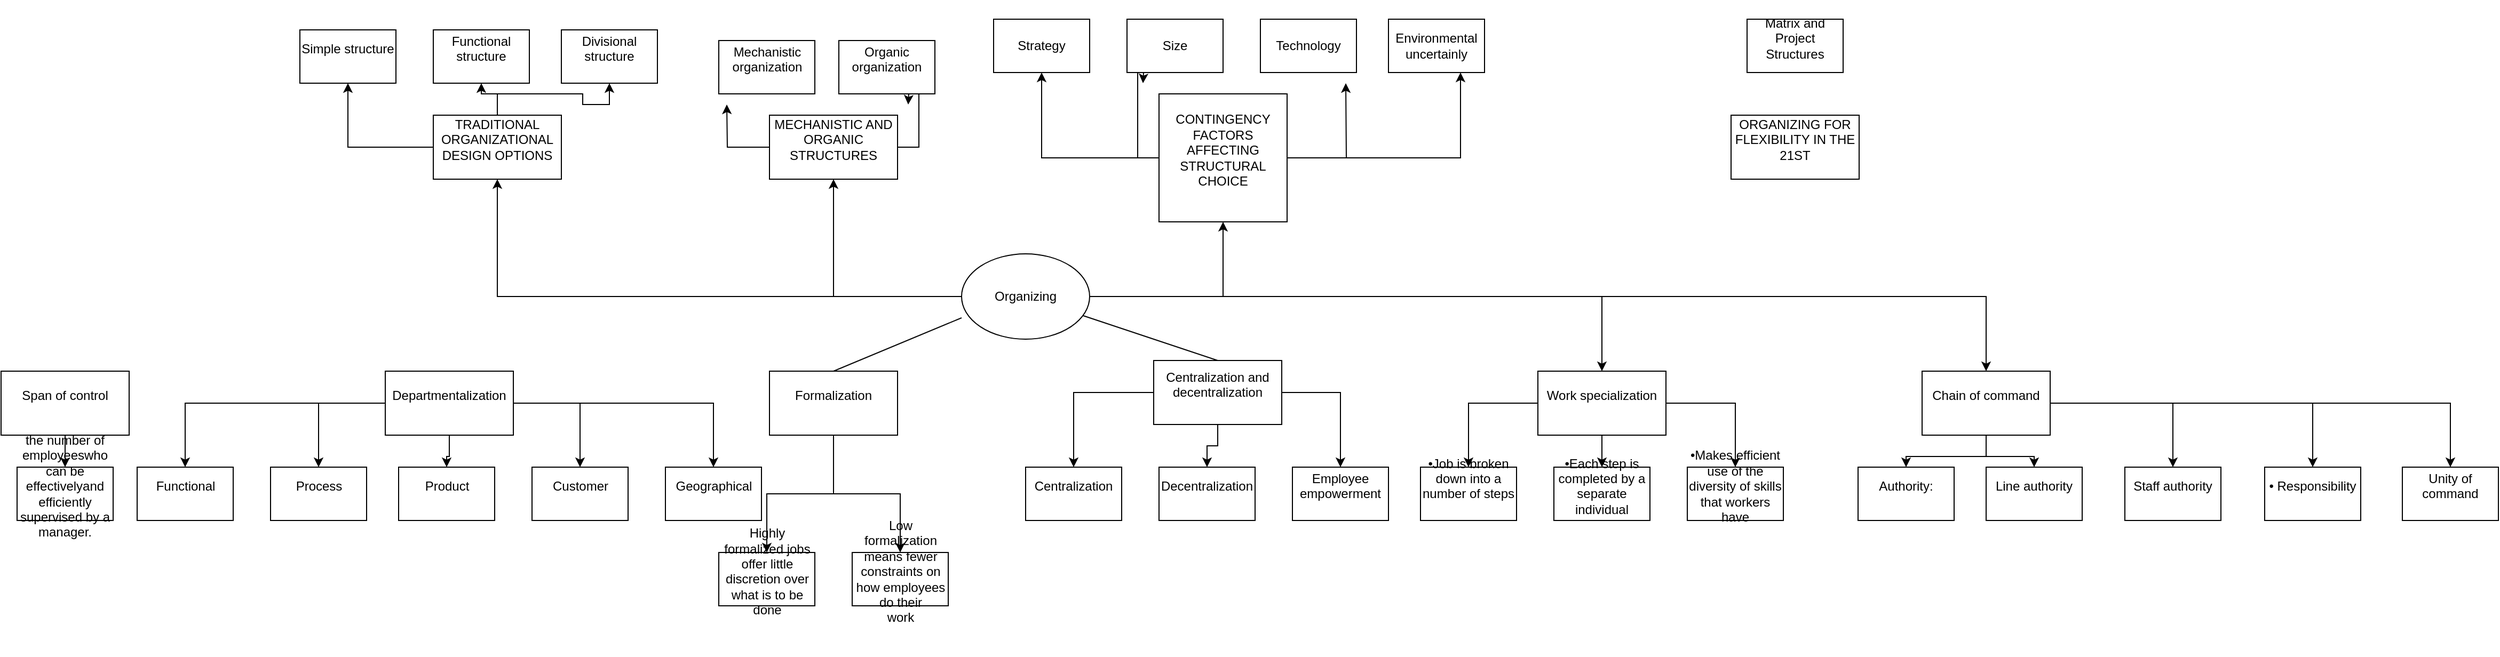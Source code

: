 <mxfile version="26.2.12">
  <diagram id="C5RBs43oDa-KdzZeNtuy" name="Page-1">
    <mxGraphModel dx="4614" dy="2895" grid="1" gridSize="10" guides="1" tooltips="1" connect="1" arrows="1" fold="1" page="1" pageScale="1" pageWidth="827" pageHeight="1169" math="0" shadow="0">
      <root>
        <mxCell id="WIyWlLk6GJQsqaUBKTNV-0" />
        <mxCell id="WIyWlLk6GJQsqaUBKTNV-1" parent="WIyWlLk6GJQsqaUBKTNV-0" />
        <mxCell id="YO7lh56DvrL05qV3Y6ie-83" style="edgeStyle=orthogonalEdgeStyle;rounded=0;orthogonalLoop=1;jettySize=auto;html=1;" edge="1" parent="WIyWlLk6GJQsqaUBKTNV-1" source="YO7lh56DvrL05qV3Y6ie-0" target="YO7lh56DvrL05qV3Y6ie-2">
          <mxGeometry relative="1" as="geometry" />
        </mxCell>
        <mxCell id="YO7lh56DvrL05qV3Y6ie-87" style="edgeStyle=orthogonalEdgeStyle;rounded=0;orthogonalLoop=1;jettySize=auto;html=1;" edge="1" parent="WIyWlLk6GJQsqaUBKTNV-1" source="YO7lh56DvrL05qV3Y6ie-0" target="YO7lh56DvrL05qV3Y6ie-50">
          <mxGeometry relative="1" as="geometry" />
        </mxCell>
        <mxCell id="YO7lh56DvrL05qV3Y6ie-88" style="edgeStyle=orthogonalEdgeStyle;rounded=0;orthogonalLoop=1;jettySize=auto;html=1;" edge="1" parent="WIyWlLk6GJQsqaUBKTNV-1" source="YO7lh56DvrL05qV3Y6ie-0" target="YO7lh56DvrL05qV3Y6ie-46">
          <mxGeometry relative="1" as="geometry" />
        </mxCell>
        <mxCell id="YO7lh56DvrL05qV3Y6ie-101" style="edgeStyle=orthogonalEdgeStyle;rounded=0;orthogonalLoop=1;jettySize=auto;html=1;" edge="1" parent="WIyWlLk6GJQsqaUBKTNV-1" source="YO7lh56DvrL05qV3Y6ie-0" target="YO7lh56DvrL05qV3Y6ie-55">
          <mxGeometry relative="1" as="geometry" />
        </mxCell>
        <mxCell id="YO7lh56DvrL05qV3Y6ie-102" style="edgeStyle=orthogonalEdgeStyle;rounded=0;orthogonalLoop=1;jettySize=auto;html=1;entryX=0.5;entryY=0;entryDx=0;entryDy=0;" edge="1" parent="WIyWlLk6GJQsqaUBKTNV-1" source="YO7lh56DvrL05qV3Y6ie-0" target="YO7lh56DvrL05qV3Y6ie-10">
          <mxGeometry relative="1" as="geometry" />
        </mxCell>
        <mxCell id="YO7lh56DvrL05qV3Y6ie-0" value="Organizing" style="ellipse;whiteSpace=wrap;html=1;" vertex="1" parent="WIyWlLk6GJQsqaUBKTNV-1">
          <mxGeometry x="-60" y="40" width="120" height="80" as="geometry" />
        </mxCell>
        <mxCell id="YO7lh56DvrL05qV3Y6ie-84" style="edgeStyle=orthogonalEdgeStyle;rounded=0;orthogonalLoop=1;jettySize=auto;html=1;" edge="1" parent="WIyWlLk6GJQsqaUBKTNV-1" source="YO7lh56DvrL05qV3Y6ie-2" target="YO7lh56DvrL05qV3Y6ie-22">
          <mxGeometry relative="1" as="geometry" />
        </mxCell>
        <mxCell id="YO7lh56DvrL05qV3Y6ie-85" style="edgeStyle=orthogonalEdgeStyle;rounded=0;orthogonalLoop=1;jettySize=auto;html=1;entryX=0.5;entryY=0;entryDx=0;entryDy=0;" edge="1" parent="WIyWlLk6GJQsqaUBKTNV-1" source="YO7lh56DvrL05qV3Y6ie-2" target="YO7lh56DvrL05qV3Y6ie-21">
          <mxGeometry relative="1" as="geometry" />
        </mxCell>
        <mxCell id="YO7lh56DvrL05qV3Y6ie-86" style="edgeStyle=orthogonalEdgeStyle;rounded=0;orthogonalLoop=1;jettySize=auto;html=1;" edge="1" parent="WIyWlLk6GJQsqaUBKTNV-1" source="YO7lh56DvrL05qV3Y6ie-2" target="YO7lh56DvrL05qV3Y6ie-23">
          <mxGeometry relative="1" as="geometry" />
        </mxCell>
        <mxCell id="YO7lh56DvrL05qV3Y6ie-2" value="&#xa; Work specialization&#xa;&#xa;" style="rounded=0;whiteSpace=wrap;html=1;" vertex="1" parent="WIyWlLk6GJQsqaUBKTNV-1">
          <mxGeometry x="480" y="150" width="120" height="60" as="geometry" />
        </mxCell>
        <mxCell id="YO7lh56DvrL05qV3Y6ie-73" style="edgeStyle=orthogonalEdgeStyle;rounded=0;orthogonalLoop=1;jettySize=auto;html=1;entryX=0.5;entryY=0;entryDx=0;entryDy=0;" edge="1" parent="WIyWlLk6GJQsqaUBKTNV-1" source="YO7lh56DvrL05qV3Y6ie-3" target="YO7lh56DvrL05qV3Y6ie-42">
          <mxGeometry relative="1" as="geometry" />
        </mxCell>
        <mxCell id="YO7lh56DvrL05qV3Y6ie-74" style="edgeStyle=orthogonalEdgeStyle;rounded=0;orthogonalLoop=1;jettySize=auto;html=1;entryX=0.5;entryY=0;entryDx=0;entryDy=0;" edge="1" parent="WIyWlLk6GJQsqaUBKTNV-1" source="YO7lh56DvrL05qV3Y6ie-3" target="YO7lh56DvrL05qV3Y6ie-41">
          <mxGeometry relative="1" as="geometry" />
        </mxCell>
        <mxCell id="YO7lh56DvrL05qV3Y6ie-75" style="edgeStyle=orthogonalEdgeStyle;rounded=0;orthogonalLoop=1;jettySize=auto;html=1;entryX=0.5;entryY=0;entryDx=0;entryDy=0;" edge="1" parent="WIyWlLk6GJQsqaUBKTNV-1" source="YO7lh56DvrL05qV3Y6ie-3" target="YO7lh56DvrL05qV3Y6ie-40">
          <mxGeometry relative="1" as="geometry" />
        </mxCell>
        <mxCell id="YO7lh56DvrL05qV3Y6ie-76" style="edgeStyle=orthogonalEdgeStyle;rounded=0;orthogonalLoop=1;jettySize=auto;html=1;entryX=0.5;entryY=0;entryDx=0;entryDy=0;" edge="1" parent="WIyWlLk6GJQsqaUBKTNV-1" source="YO7lh56DvrL05qV3Y6ie-3" target="YO7lh56DvrL05qV3Y6ie-44">
          <mxGeometry relative="1" as="geometry" />
        </mxCell>
        <mxCell id="YO7lh56DvrL05qV3Y6ie-77" style="edgeStyle=orthogonalEdgeStyle;rounded=0;orthogonalLoop=1;jettySize=auto;html=1;entryX=0.5;entryY=0;entryDx=0;entryDy=0;" edge="1" parent="WIyWlLk6GJQsqaUBKTNV-1" source="YO7lh56DvrL05qV3Y6ie-3" target="YO7lh56DvrL05qV3Y6ie-43">
          <mxGeometry relative="1" as="geometry" />
        </mxCell>
        <mxCell id="YO7lh56DvrL05qV3Y6ie-3" value="&#xa; Departmentalization&#xa;&#xa;" style="rounded=0;whiteSpace=wrap;html=1;" vertex="1" parent="WIyWlLk6GJQsqaUBKTNV-1">
          <mxGeometry x="-600" y="150" width="120" height="60" as="geometry" />
        </mxCell>
        <mxCell id="YO7lh56DvrL05qV3Y6ie-78" style="edgeStyle=orthogonalEdgeStyle;rounded=0;orthogonalLoop=1;jettySize=auto;html=1;entryX=0.5;entryY=0;entryDx=0;entryDy=0;" edge="1" parent="WIyWlLk6GJQsqaUBKTNV-1" source="YO7lh56DvrL05qV3Y6ie-7" target="YO7lh56DvrL05qV3Y6ie-30">
          <mxGeometry relative="1" as="geometry" />
        </mxCell>
        <mxCell id="YO7lh56DvrL05qV3Y6ie-7" value="&#xa;Span of control&#xa;&#xa;" style="rounded=0;whiteSpace=wrap;html=1;" vertex="1" parent="WIyWlLk6GJQsqaUBKTNV-1">
          <mxGeometry x="-960" y="150" width="120" height="60" as="geometry" />
        </mxCell>
        <mxCell id="YO7lh56DvrL05qV3Y6ie-9" value="" style="endArrow=none;html=1;rounded=0;exitX=0.5;exitY=0;exitDx=0;exitDy=0;" edge="1" parent="WIyWlLk6GJQsqaUBKTNV-1" source="YO7lh56DvrL05qV3Y6ie-6" target="YO7lh56DvrL05qV3Y6ie-0">
          <mxGeometry width="50" height="50" relative="1" as="geometry">
            <mxPoint x="368" y="442" as="sourcePoint" />
            <mxPoint x="290" y="390" as="targetPoint" />
          </mxGeometry>
        </mxCell>
        <mxCell id="YO7lh56DvrL05qV3Y6ie-103" style="edgeStyle=orthogonalEdgeStyle;rounded=0;orthogonalLoop=1;jettySize=auto;html=1;" edge="1" parent="WIyWlLk6GJQsqaUBKTNV-1" source="YO7lh56DvrL05qV3Y6ie-10" target="YO7lh56DvrL05qV3Y6ie-24">
          <mxGeometry relative="1" as="geometry" />
        </mxCell>
        <mxCell id="YO7lh56DvrL05qV3Y6ie-104" style="edgeStyle=orthogonalEdgeStyle;rounded=0;orthogonalLoop=1;jettySize=auto;html=1;" edge="1" parent="WIyWlLk6GJQsqaUBKTNV-1" source="YO7lh56DvrL05qV3Y6ie-10" target="YO7lh56DvrL05qV3Y6ie-25">
          <mxGeometry relative="1" as="geometry" />
        </mxCell>
        <mxCell id="YO7lh56DvrL05qV3Y6ie-105" style="edgeStyle=orthogonalEdgeStyle;rounded=0;orthogonalLoop=1;jettySize=auto;html=1;" edge="1" parent="WIyWlLk6GJQsqaUBKTNV-1" source="YO7lh56DvrL05qV3Y6ie-10" target="YO7lh56DvrL05qV3Y6ie-37">
          <mxGeometry relative="1" as="geometry" />
        </mxCell>
        <mxCell id="YO7lh56DvrL05qV3Y6ie-106" style="edgeStyle=orthogonalEdgeStyle;rounded=0;orthogonalLoop=1;jettySize=auto;html=1;entryX=0.5;entryY=0;entryDx=0;entryDy=0;" edge="1" parent="WIyWlLk6GJQsqaUBKTNV-1" source="YO7lh56DvrL05qV3Y6ie-10" target="YO7lh56DvrL05qV3Y6ie-38">
          <mxGeometry relative="1" as="geometry" />
        </mxCell>
        <mxCell id="YO7lh56DvrL05qV3Y6ie-107" style="edgeStyle=orthogonalEdgeStyle;rounded=0;orthogonalLoop=1;jettySize=auto;html=1;" edge="1" parent="WIyWlLk6GJQsqaUBKTNV-1" source="YO7lh56DvrL05qV3Y6ie-10" target="YO7lh56DvrL05qV3Y6ie-39">
          <mxGeometry relative="1" as="geometry" />
        </mxCell>
        <mxCell id="YO7lh56DvrL05qV3Y6ie-10" value="&#xa;Chain of command&#xa;&#xa;" style="rounded=0;whiteSpace=wrap;html=1;" vertex="1" parent="WIyWlLk6GJQsqaUBKTNV-1">
          <mxGeometry x="840" y="150" width="120" height="60" as="geometry" />
        </mxCell>
        <mxCell id="YO7lh56DvrL05qV3Y6ie-70" style="edgeStyle=orthogonalEdgeStyle;rounded=0;orthogonalLoop=1;jettySize=auto;html=1;exitX=0.5;exitY=1;exitDx=0;exitDy=0;entryX=0.5;entryY=0;entryDx=0;entryDy=0;" edge="1" parent="WIyWlLk6GJQsqaUBKTNV-1" source="YO7lh56DvrL05qV3Y6ie-11" target="YO7lh56DvrL05qV3Y6ie-36">
          <mxGeometry relative="1" as="geometry" />
        </mxCell>
        <mxCell id="YO7lh56DvrL05qV3Y6ie-72" style="edgeStyle=orthogonalEdgeStyle;rounded=0;orthogonalLoop=1;jettySize=auto;html=1;" edge="1" parent="WIyWlLk6GJQsqaUBKTNV-1" source="YO7lh56DvrL05qV3Y6ie-11" target="YO7lh56DvrL05qV3Y6ie-35">
          <mxGeometry relative="1" as="geometry" />
        </mxCell>
        <mxCell id="YO7lh56DvrL05qV3Y6ie-11" value="&#xa;Formalization&#xa;&#xa;" style="rounded=0;whiteSpace=wrap;html=1;" vertex="1" parent="WIyWlLk6GJQsqaUBKTNV-1">
          <mxGeometry x="-240" y="150" width="120" height="60" as="geometry" />
        </mxCell>
        <mxCell id="YO7lh56DvrL05qV3Y6ie-80" style="edgeStyle=orthogonalEdgeStyle;rounded=0;orthogonalLoop=1;jettySize=auto;html=1;" edge="1" parent="WIyWlLk6GJQsqaUBKTNV-1" source="YO7lh56DvrL05qV3Y6ie-6" target="YO7lh56DvrL05qV3Y6ie-31">
          <mxGeometry relative="1" as="geometry" />
        </mxCell>
        <mxCell id="YO7lh56DvrL05qV3Y6ie-81" style="edgeStyle=orthogonalEdgeStyle;rounded=0;orthogonalLoop=1;jettySize=auto;html=1;" edge="1" parent="WIyWlLk6GJQsqaUBKTNV-1" source="YO7lh56DvrL05qV3Y6ie-6" target="YO7lh56DvrL05qV3Y6ie-32">
          <mxGeometry relative="1" as="geometry" />
        </mxCell>
        <mxCell id="YO7lh56DvrL05qV3Y6ie-82" style="edgeStyle=orthogonalEdgeStyle;rounded=0;orthogonalLoop=1;jettySize=auto;html=1;" edge="1" parent="WIyWlLk6GJQsqaUBKTNV-1" source="YO7lh56DvrL05qV3Y6ie-6" target="YO7lh56DvrL05qV3Y6ie-33">
          <mxGeometry relative="1" as="geometry" />
        </mxCell>
        <mxCell id="YO7lh56DvrL05qV3Y6ie-6" value="&#xa; Centralization and decentralization&#xa;&#xa;" style="rounded=0;whiteSpace=wrap;html=1;" vertex="1" parent="WIyWlLk6GJQsqaUBKTNV-1">
          <mxGeometry x="120" y="140" width="120" height="60" as="geometry" />
        </mxCell>
        <mxCell id="YO7lh56DvrL05qV3Y6ie-21" value="&#xa;•Job is broken down into a number of steps&#xa;&#xa;&#xa;" style="rounded=0;whiteSpace=wrap;html=1;" vertex="1" parent="WIyWlLk6GJQsqaUBKTNV-1">
          <mxGeometry x="370" y="240" width="90" height="50" as="geometry" />
        </mxCell>
        <mxCell id="YO7lh56DvrL05qV3Y6ie-22" value="&#xa;•Each step is completed by a separate individual&#xa;&#xa;" style="rounded=0;whiteSpace=wrap;html=1;" vertex="1" parent="WIyWlLk6GJQsqaUBKTNV-1">
          <mxGeometry x="495" y="240" width="90" height="50" as="geometry" />
        </mxCell>
        <mxCell id="YO7lh56DvrL05qV3Y6ie-23" value="&#xa;•Makes efficient use of the diversity of skills that workers have&#xa;&#xa;" style="rounded=0;whiteSpace=wrap;html=1;" vertex="1" parent="WIyWlLk6GJQsqaUBKTNV-1">
          <mxGeometry x="620" y="240" width="90" height="50" as="geometry" />
        </mxCell>
        <mxCell id="YO7lh56DvrL05qV3Y6ie-24" value="&#xa;Authority:&#xa;&#xa;" style="rounded=0;whiteSpace=wrap;html=1;" vertex="1" parent="WIyWlLk6GJQsqaUBKTNV-1">
          <mxGeometry x="780" y="240" width="90" height="50" as="geometry" />
        </mxCell>
        <mxCell id="YO7lh56DvrL05qV3Y6ie-25" value="&#xa; Line authority&#xa;&#xa;" style="rounded=0;whiteSpace=wrap;html=1;" vertex="1" parent="WIyWlLk6GJQsqaUBKTNV-1">
          <mxGeometry x="900" y="240" width="90" height="50" as="geometry" />
        </mxCell>
        <mxCell id="YO7lh56DvrL05qV3Y6ie-30" value="&#xa; the number of employeeswho can be effectivelyand &#xa;efficiently supervised by a manager.&#xa;&#xa;" style="rounded=0;whiteSpace=wrap;html=1;" vertex="1" parent="WIyWlLk6GJQsqaUBKTNV-1">
          <mxGeometry x="-945" y="240" width="90" height="50" as="geometry" />
        </mxCell>
        <mxCell id="YO7lh56DvrL05qV3Y6ie-31" value="&#xa; Centralization&#xa;&#xa;" style="rounded=0;whiteSpace=wrap;html=1;" vertex="1" parent="WIyWlLk6GJQsqaUBKTNV-1">
          <mxGeometry y="240" width="90" height="50" as="geometry" />
        </mxCell>
        <mxCell id="YO7lh56DvrL05qV3Y6ie-32" value="&#xa; Decentralization&#xa;&#xa;" style="rounded=0;whiteSpace=wrap;html=1;" vertex="1" parent="WIyWlLk6GJQsqaUBKTNV-1">
          <mxGeometry x="125" y="240" width="90" height="50" as="geometry" />
        </mxCell>
        <mxCell id="YO7lh56DvrL05qV3Y6ie-33" value="&#xa; Employee empowerment&#xa;&#xa;" style="rounded=0;whiteSpace=wrap;html=1;" vertex="1" parent="WIyWlLk6GJQsqaUBKTNV-1">
          <mxGeometry x="250" y="240" width="90" height="50" as="geometry" />
        </mxCell>
        <mxCell id="YO7lh56DvrL05qV3Y6ie-35" value="&#xa;Highly formalized jobs offer little&#xa;discretion over what is to be done&#xa;&#xa;" style="rounded=0;whiteSpace=wrap;html=1;" vertex="1" parent="WIyWlLk6GJQsqaUBKTNV-1">
          <mxGeometry x="-287.5" y="320" width="90" height="50" as="geometry" />
        </mxCell>
        <mxCell id="YO7lh56DvrL05qV3Y6ie-36" value="&#xa;Low formalization means fewer&#xa;constraints on how employees do their &#xa;work&#xa;&#xa;" style="rounded=0;whiteSpace=wrap;html=1;" vertex="1" parent="WIyWlLk6GJQsqaUBKTNV-1">
          <mxGeometry x="-162.5" y="320" width="90" height="50" as="geometry" />
        </mxCell>
        <mxCell id="YO7lh56DvrL05qV3Y6ie-37" value="&#xa;Staff authority&#xa;&#xa;" style="rounded=0;whiteSpace=wrap;html=1;" vertex="1" parent="WIyWlLk6GJQsqaUBKTNV-1">
          <mxGeometry x="1030" y="240" width="90" height="50" as="geometry" />
        </mxCell>
        <mxCell id="YO7lh56DvrL05qV3Y6ie-38" value="&#xa;• Responsibility&#xa;&#xa;" style="rounded=0;whiteSpace=wrap;html=1;" vertex="1" parent="WIyWlLk6GJQsqaUBKTNV-1">
          <mxGeometry x="1161" y="240" width="90" height="50" as="geometry" />
        </mxCell>
        <mxCell id="YO7lh56DvrL05qV3Y6ie-39" value="&#xa;Unity of command&#xa;&#xa;" style="rounded=0;whiteSpace=wrap;html=1;" vertex="1" parent="WIyWlLk6GJQsqaUBKTNV-1">
          <mxGeometry x="1290" y="240" width="90" height="50" as="geometry" />
        </mxCell>
        <mxCell id="YO7lh56DvrL05qV3Y6ie-40" value="&#xa;Product&#xa;&#xa;" style="rounded=0;whiteSpace=wrap;html=1;" vertex="1" parent="WIyWlLk6GJQsqaUBKTNV-1">
          <mxGeometry x="-587.5" y="240" width="90" height="50" as="geometry" />
        </mxCell>
        <mxCell id="YO7lh56DvrL05qV3Y6ie-41" value="&#xa;Customer&#xa;&#xa;" style="rounded=0;whiteSpace=wrap;html=1;" vertex="1" parent="WIyWlLk6GJQsqaUBKTNV-1">
          <mxGeometry x="-462.5" y="240" width="90" height="50" as="geometry" />
        </mxCell>
        <mxCell id="YO7lh56DvrL05qV3Y6ie-42" value="&#xa;Geographical&#xa;&#xa;" style="rounded=0;whiteSpace=wrap;html=1;" vertex="1" parent="WIyWlLk6GJQsqaUBKTNV-1">
          <mxGeometry x="-337.5" y="240" width="90" height="50" as="geometry" />
        </mxCell>
        <mxCell id="YO7lh56DvrL05qV3Y6ie-43" value="&#xa;Functional&#xa;&#xa;" style="rounded=0;whiteSpace=wrap;html=1;" vertex="1" parent="WIyWlLk6GJQsqaUBKTNV-1">
          <mxGeometry x="-832.5" y="240" width="90" height="50" as="geometry" />
        </mxCell>
        <mxCell id="YO7lh56DvrL05qV3Y6ie-44" value="&#xa;Process&#xa;&#xa;" style="rounded=0;whiteSpace=wrap;html=1;" vertex="1" parent="WIyWlLk6GJQsqaUBKTNV-1">
          <mxGeometry x="-707.5" y="240" width="90" height="50" as="geometry" />
        </mxCell>
        <mxCell id="YO7lh56DvrL05qV3Y6ie-96" style="edgeStyle=orthogonalEdgeStyle;rounded=0;orthogonalLoop=1;jettySize=auto;html=1;" edge="1" parent="WIyWlLk6GJQsqaUBKTNV-1" source="YO7lh56DvrL05qV3Y6ie-46">
          <mxGeometry relative="1" as="geometry">
            <mxPoint x="-110" y="-100" as="targetPoint" />
          </mxGeometry>
        </mxCell>
        <mxCell id="YO7lh56DvrL05qV3Y6ie-97" style="edgeStyle=orthogonalEdgeStyle;rounded=0;orthogonalLoop=1;jettySize=auto;html=1;" edge="1" parent="WIyWlLk6GJQsqaUBKTNV-1" source="YO7lh56DvrL05qV3Y6ie-46">
          <mxGeometry relative="1" as="geometry">
            <mxPoint x="-280" y="-100" as="targetPoint" />
          </mxGeometry>
        </mxCell>
        <mxCell id="YO7lh56DvrL05qV3Y6ie-46" value="&#xa;MECHANISTIC AND ORGANIC STRUCTURES&#xa;&#xa;" style="rounded=0;whiteSpace=wrap;html=1;" vertex="1" parent="WIyWlLk6GJQsqaUBKTNV-1">
          <mxGeometry x="-240" y="-90" width="120" height="60" as="geometry" />
        </mxCell>
        <mxCell id="YO7lh56DvrL05qV3Y6ie-48" value="&#xa;Organic organization&#xa;&#xa;" style="rounded=0;whiteSpace=wrap;html=1;" vertex="1" parent="WIyWlLk6GJQsqaUBKTNV-1">
          <mxGeometry x="-175" y="-160" width="90" height="50" as="geometry" />
        </mxCell>
        <mxCell id="YO7lh56DvrL05qV3Y6ie-49" value="&#xa;Mechanistic organization&#xa;&#xa;" style="rounded=0;whiteSpace=wrap;html=1;" vertex="1" parent="WIyWlLk6GJQsqaUBKTNV-1">
          <mxGeometry x="-287.5" y="-160" width="90" height="50" as="geometry" />
        </mxCell>
        <mxCell id="YO7lh56DvrL05qV3Y6ie-89" style="edgeStyle=orthogonalEdgeStyle;rounded=0;orthogonalLoop=1;jettySize=auto;html=1;" edge="1" parent="WIyWlLk6GJQsqaUBKTNV-1" source="YO7lh56DvrL05qV3Y6ie-50" target="YO7lh56DvrL05qV3Y6ie-52">
          <mxGeometry relative="1" as="geometry" />
        </mxCell>
        <mxCell id="YO7lh56DvrL05qV3Y6ie-93" style="edgeStyle=orthogonalEdgeStyle;rounded=0;orthogonalLoop=1;jettySize=auto;html=1;" edge="1" parent="WIyWlLk6GJQsqaUBKTNV-1" source="YO7lh56DvrL05qV3Y6ie-50">
          <mxGeometry relative="1" as="geometry">
            <mxPoint x="300" y="-120" as="targetPoint" />
          </mxGeometry>
        </mxCell>
        <mxCell id="YO7lh56DvrL05qV3Y6ie-94" style="edgeStyle=orthogonalEdgeStyle;rounded=0;orthogonalLoop=1;jettySize=auto;html=1;entryX=0.75;entryY=1;entryDx=0;entryDy=0;" edge="1" parent="WIyWlLk6GJQsqaUBKTNV-1" source="YO7lh56DvrL05qV3Y6ie-50" target="YO7lh56DvrL05qV3Y6ie-51">
          <mxGeometry relative="1" as="geometry" />
        </mxCell>
        <mxCell id="YO7lh56DvrL05qV3Y6ie-95" style="edgeStyle=orthogonalEdgeStyle;rounded=0;orthogonalLoop=1;jettySize=auto;html=1;" edge="1" parent="WIyWlLk6GJQsqaUBKTNV-1" source="YO7lh56DvrL05qV3Y6ie-50">
          <mxGeometry relative="1" as="geometry">
            <mxPoint x="110" y="-120" as="targetPoint" />
          </mxGeometry>
        </mxCell>
        <mxCell id="YO7lh56DvrL05qV3Y6ie-50" value="&#xa;CONTINGENCY FACTORS AFFECTING &#xa;STRUCTURAL CHOICE&#xa;&#xa;" style="rounded=0;whiteSpace=wrap;html=1;" vertex="1" parent="WIyWlLk6GJQsqaUBKTNV-1">
          <mxGeometry x="125" y="-110" width="120" height="120" as="geometry" />
        </mxCell>
        <mxCell id="YO7lh56DvrL05qV3Y6ie-51" value="Environmental uncertainly" style="rounded=0;whiteSpace=wrap;html=1;" vertex="1" parent="WIyWlLk6GJQsqaUBKTNV-1">
          <mxGeometry x="340" y="-180" width="90" height="50" as="geometry" />
        </mxCell>
        <mxCell id="YO7lh56DvrL05qV3Y6ie-52" value="Strategy" style="rounded=0;whiteSpace=wrap;html=1;" vertex="1" parent="WIyWlLk6GJQsqaUBKTNV-1">
          <mxGeometry x="-30" y="-180" width="90" height="50" as="geometry" />
        </mxCell>
        <mxCell id="YO7lh56DvrL05qV3Y6ie-53" value="Size" style="rounded=0;whiteSpace=wrap;html=1;" vertex="1" parent="WIyWlLk6GJQsqaUBKTNV-1">
          <mxGeometry x="95" y="-180" width="90" height="50" as="geometry" />
        </mxCell>
        <mxCell id="YO7lh56DvrL05qV3Y6ie-54" value="Technology" style="rounded=0;whiteSpace=wrap;html=1;" vertex="1" parent="WIyWlLk6GJQsqaUBKTNV-1">
          <mxGeometry x="220" y="-180" width="90" height="50" as="geometry" />
        </mxCell>
        <mxCell id="YO7lh56DvrL05qV3Y6ie-98" style="edgeStyle=orthogonalEdgeStyle;rounded=0;orthogonalLoop=1;jettySize=auto;html=1;" edge="1" parent="WIyWlLk6GJQsqaUBKTNV-1" source="YO7lh56DvrL05qV3Y6ie-55" target="YO7lh56DvrL05qV3Y6ie-58">
          <mxGeometry relative="1" as="geometry" />
        </mxCell>
        <mxCell id="YO7lh56DvrL05qV3Y6ie-99" style="edgeStyle=orthogonalEdgeStyle;rounded=0;orthogonalLoop=1;jettySize=auto;html=1;" edge="1" parent="WIyWlLk6GJQsqaUBKTNV-1" source="YO7lh56DvrL05qV3Y6ie-55" target="YO7lh56DvrL05qV3Y6ie-60">
          <mxGeometry relative="1" as="geometry" />
        </mxCell>
        <mxCell id="YO7lh56DvrL05qV3Y6ie-100" style="edgeStyle=orthogonalEdgeStyle;rounded=0;orthogonalLoop=1;jettySize=auto;html=1;" edge="1" parent="WIyWlLk6GJQsqaUBKTNV-1" source="YO7lh56DvrL05qV3Y6ie-55" target="YO7lh56DvrL05qV3Y6ie-59">
          <mxGeometry relative="1" as="geometry" />
        </mxCell>
        <mxCell id="YO7lh56DvrL05qV3Y6ie-55" value="&#xa;TRADITIONAL ORGANIZATIONAL DESIGN OPTIONS&#xa;&#xa;" style="rounded=0;whiteSpace=wrap;html=1;" vertex="1" parent="WIyWlLk6GJQsqaUBKTNV-1">
          <mxGeometry x="-555" y="-90" width="120" height="60" as="geometry" />
        </mxCell>
        <mxCell id="YO7lh56DvrL05qV3Y6ie-58" value="&#xa;Divisional structure&#xa;&#xa;" style="rounded=0;whiteSpace=wrap;html=1;" vertex="1" parent="WIyWlLk6GJQsqaUBKTNV-1">
          <mxGeometry x="-435" y="-170" width="90" height="50" as="geometry" />
        </mxCell>
        <mxCell id="YO7lh56DvrL05qV3Y6ie-59" value="&#xa;Simple structure&#xa;&#xa;" style="rounded=0;whiteSpace=wrap;html=1;" vertex="1" parent="WIyWlLk6GJQsqaUBKTNV-1">
          <mxGeometry x="-680" y="-170" width="90" height="50" as="geometry" />
        </mxCell>
        <mxCell id="YO7lh56DvrL05qV3Y6ie-60" value="&#xa;Functional structure&#xa;&#xa;" style="rounded=0;whiteSpace=wrap;html=1;" vertex="1" parent="WIyWlLk6GJQsqaUBKTNV-1">
          <mxGeometry x="-555" y="-170" width="90" height="50" as="geometry" />
        </mxCell>
        <mxCell id="YO7lh56DvrL05qV3Y6ie-61" value="&#xa;ORGANIZING FOR FLEXIBILITY IN THE 21ST &#xa;&#xa;" style="rounded=0;whiteSpace=wrap;html=1;" vertex="1" parent="WIyWlLk6GJQsqaUBKTNV-1">
          <mxGeometry x="661" y="-90" width="120" height="60" as="geometry" />
        </mxCell>
        <mxCell id="YO7lh56DvrL05qV3Y6ie-62" value="&#xa;Matrix and Project Structures&#xa;&#xa;" style="rounded=0;whiteSpace=wrap;html=1;" vertex="1" parent="WIyWlLk6GJQsqaUBKTNV-1">
          <mxGeometry x="676" y="-180" width="90" height="50" as="geometry" />
        </mxCell>
        <mxCell id="YO7lh56DvrL05qV3Y6ie-68" value="" style="endArrow=none;html=1;rounded=0;exitX=0.5;exitY=0;exitDx=0;exitDy=0;" edge="1" parent="WIyWlLk6GJQsqaUBKTNV-1" source="YO7lh56DvrL05qV3Y6ie-11">
          <mxGeometry width="50" height="50" relative="1" as="geometry">
            <mxPoint x="68" y="150" as="sourcePoint" />
            <mxPoint x="-60" y="100" as="targetPoint" />
          </mxGeometry>
        </mxCell>
      </root>
    </mxGraphModel>
  </diagram>
</mxfile>
